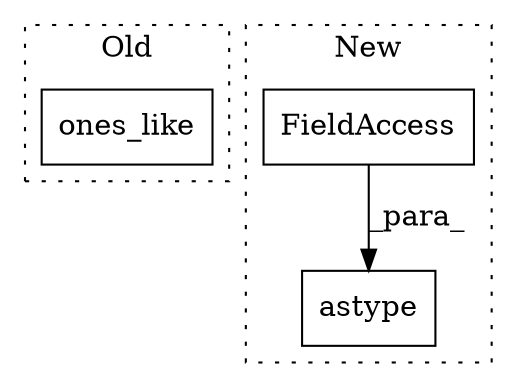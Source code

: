 digraph G {
subgraph cluster0 {
1 [label="ones_like" a="32" s="4975,4989" l="10,1" shape="box"];
label = "Old";
style="dotted";
}
subgraph cluster1 {
2 [label="astype" a="32" s="4693,4710" l="7,1" shape="box"];
3 [label="FieldAccess" a="22" s="4700" l="10" shape="box"];
label = "New";
style="dotted";
}
3 -> 2 [label="_para_"];
}